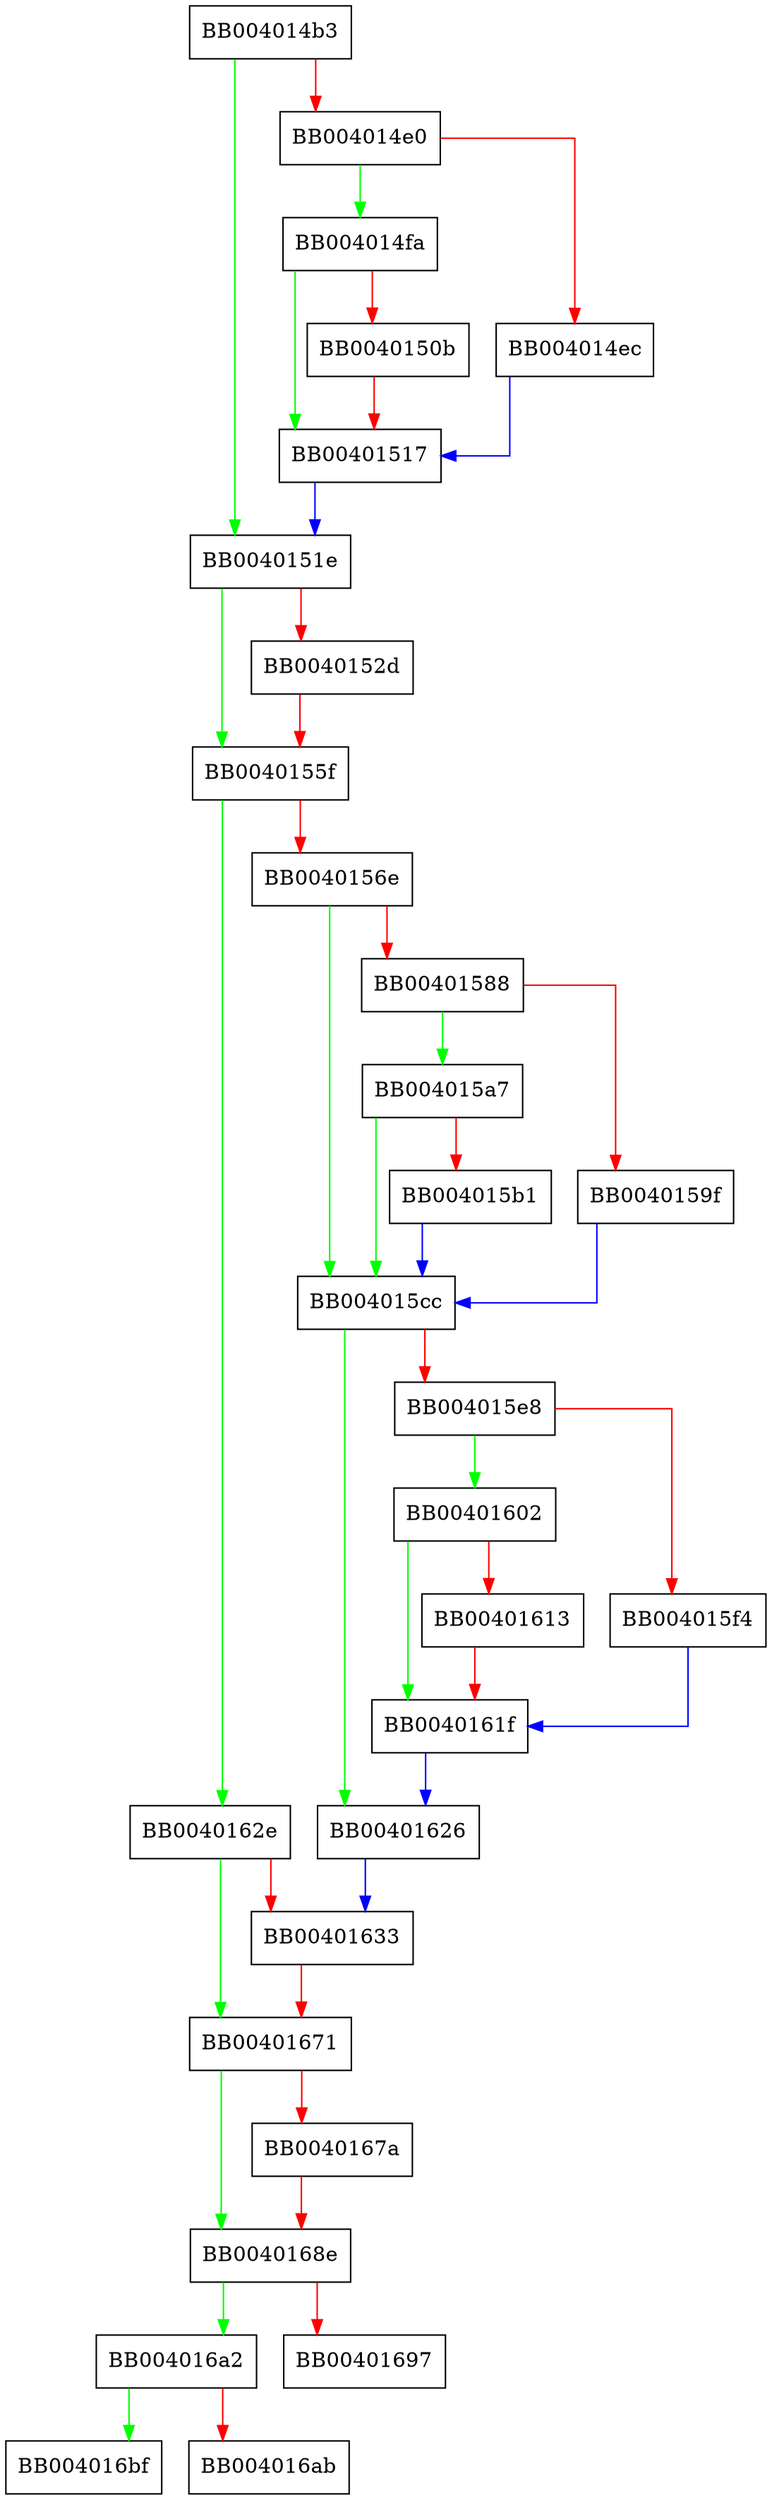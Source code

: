 digraph abort {
  node [shape="box"];
  graph [splines=ortho];
  BB004014b3 -> BB0040151e [color="green"];
  BB004014b3 -> BB004014e0 [color="red"];
  BB004014e0 -> BB004014fa [color="green"];
  BB004014e0 -> BB004014ec [color="red"];
  BB004014ec -> BB00401517 [color="blue"];
  BB004014fa -> BB00401517 [color="green"];
  BB004014fa -> BB0040150b [color="red"];
  BB0040150b -> BB00401517 [color="red"];
  BB00401517 -> BB0040151e [color="blue"];
  BB0040151e -> BB0040155f [color="green"];
  BB0040151e -> BB0040152d [color="red"];
  BB0040152d -> BB0040155f [color="red"];
  BB0040155f -> BB0040162e [color="green"];
  BB0040155f -> BB0040156e [color="red"];
  BB0040156e -> BB004015cc [color="green"];
  BB0040156e -> BB00401588 [color="red"];
  BB00401588 -> BB004015a7 [color="green"];
  BB00401588 -> BB0040159f [color="red"];
  BB0040159f -> BB004015cc [color="blue"];
  BB004015a7 -> BB004015cc [color="green"];
  BB004015a7 -> BB004015b1 [color="red"];
  BB004015b1 -> BB004015cc [color="blue"];
  BB004015cc -> BB00401626 [color="green"];
  BB004015cc -> BB004015e8 [color="red"];
  BB004015e8 -> BB00401602 [color="green"];
  BB004015e8 -> BB004015f4 [color="red"];
  BB004015f4 -> BB0040161f [color="blue"];
  BB00401602 -> BB0040161f [color="green"];
  BB00401602 -> BB00401613 [color="red"];
  BB00401613 -> BB0040161f [color="red"];
  BB0040161f -> BB00401626 [color="blue"];
  BB00401626 -> BB00401633 [color="blue"];
  BB0040162e -> BB00401671 [color="green"];
  BB0040162e -> BB00401633 [color="red"];
  BB00401633 -> BB00401671 [color="red"];
  BB00401671 -> BB0040168e [color="green"];
  BB00401671 -> BB0040167a [color="red"];
  BB0040167a -> BB0040168e [color="red"];
  BB0040168e -> BB004016a2 [color="green"];
  BB0040168e -> BB00401697 [color="red"];
  BB004016a2 -> BB004016bf [color="green"];
  BB004016a2 -> BB004016ab [color="red"];
}